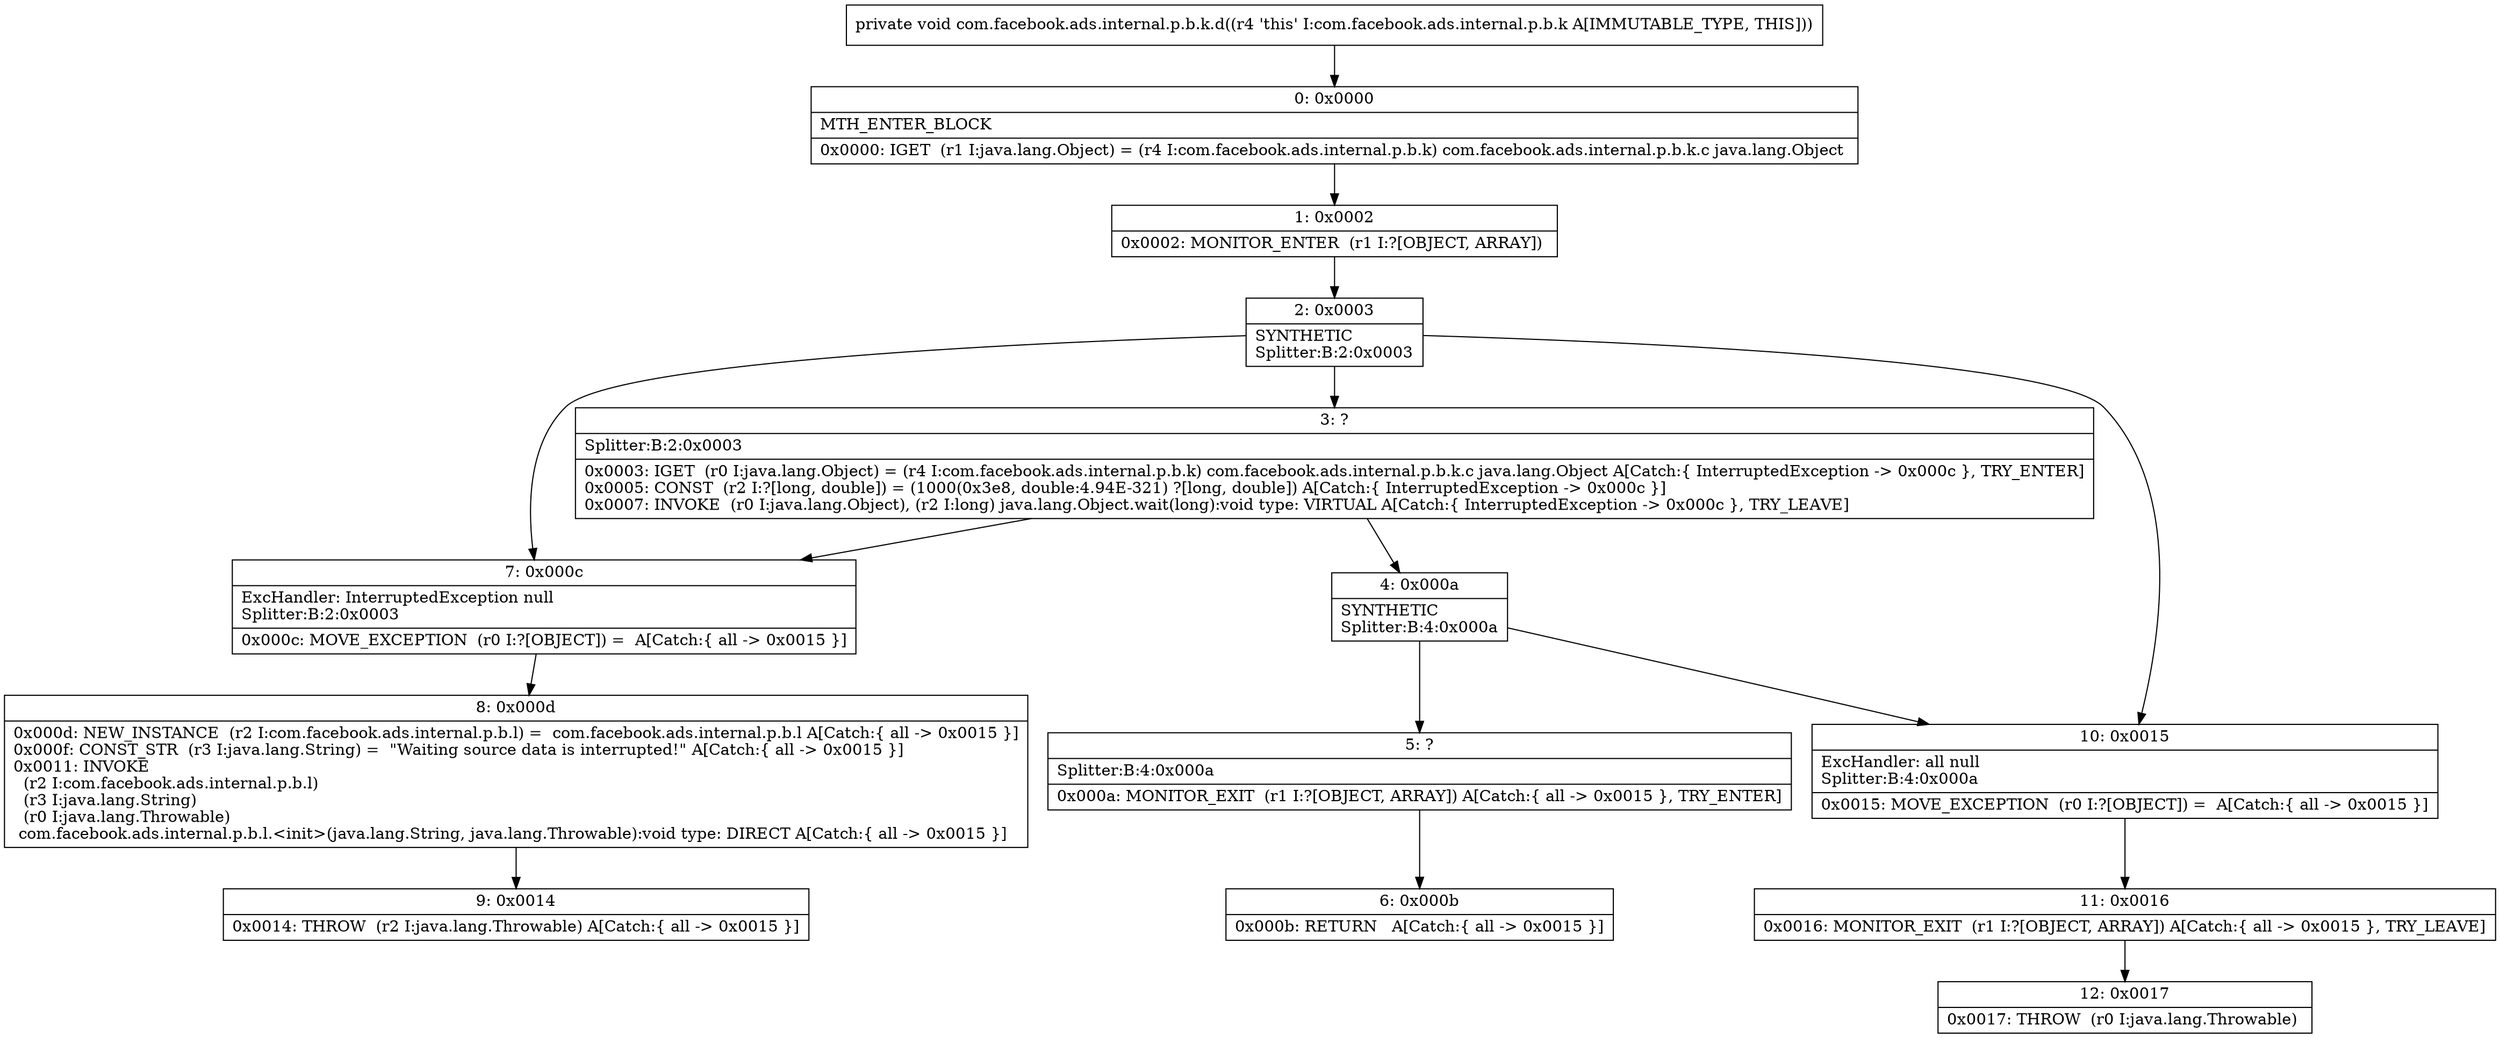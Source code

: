 digraph "CFG forcom.facebook.ads.internal.p.b.k.d()V" {
Node_0 [shape=record,label="{0\:\ 0x0000|MTH_ENTER_BLOCK\l|0x0000: IGET  (r1 I:java.lang.Object) = (r4 I:com.facebook.ads.internal.p.b.k) com.facebook.ads.internal.p.b.k.c java.lang.Object \l}"];
Node_1 [shape=record,label="{1\:\ 0x0002|0x0002: MONITOR_ENTER  (r1 I:?[OBJECT, ARRAY]) \l}"];
Node_2 [shape=record,label="{2\:\ 0x0003|SYNTHETIC\lSplitter:B:2:0x0003\l}"];
Node_3 [shape=record,label="{3\:\ ?|Splitter:B:2:0x0003\l|0x0003: IGET  (r0 I:java.lang.Object) = (r4 I:com.facebook.ads.internal.p.b.k) com.facebook.ads.internal.p.b.k.c java.lang.Object A[Catch:\{ InterruptedException \-\> 0x000c \}, TRY_ENTER]\l0x0005: CONST  (r2 I:?[long, double]) = (1000(0x3e8, double:4.94E\-321) ?[long, double]) A[Catch:\{ InterruptedException \-\> 0x000c \}]\l0x0007: INVOKE  (r0 I:java.lang.Object), (r2 I:long) java.lang.Object.wait(long):void type: VIRTUAL A[Catch:\{ InterruptedException \-\> 0x000c \}, TRY_LEAVE]\l}"];
Node_4 [shape=record,label="{4\:\ 0x000a|SYNTHETIC\lSplitter:B:4:0x000a\l}"];
Node_5 [shape=record,label="{5\:\ ?|Splitter:B:4:0x000a\l|0x000a: MONITOR_EXIT  (r1 I:?[OBJECT, ARRAY]) A[Catch:\{ all \-\> 0x0015 \}, TRY_ENTER]\l}"];
Node_6 [shape=record,label="{6\:\ 0x000b|0x000b: RETURN   A[Catch:\{ all \-\> 0x0015 \}]\l}"];
Node_7 [shape=record,label="{7\:\ 0x000c|ExcHandler: InterruptedException null\lSplitter:B:2:0x0003\l|0x000c: MOVE_EXCEPTION  (r0 I:?[OBJECT]) =  A[Catch:\{ all \-\> 0x0015 \}]\l}"];
Node_8 [shape=record,label="{8\:\ 0x000d|0x000d: NEW_INSTANCE  (r2 I:com.facebook.ads.internal.p.b.l) =  com.facebook.ads.internal.p.b.l A[Catch:\{ all \-\> 0x0015 \}]\l0x000f: CONST_STR  (r3 I:java.lang.String) =  \"Waiting source data is interrupted!\" A[Catch:\{ all \-\> 0x0015 \}]\l0x0011: INVOKE  \l  (r2 I:com.facebook.ads.internal.p.b.l)\l  (r3 I:java.lang.String)\l  (r0 I:java.lang.Throwable)\l com.facebook.ads.internal.p.b.l.\<init\>(java.lang.String, java.lang.Throwable):void type: DIRECT A[Catch:\{ all \-\> 0x0015 \}]\l}"];
Node_9 [shape=record,label="{9\:\ 0x0014|0x0014: THROW  (r2 I:java.lang.Throwable) A[Catch:\{ all \-\> 0x0015 \}]\l}"];
Node_10 [shape=record,label="{10\:\ 0x0015|ExcHandler: all null\lSplitter:B:4:0x000a\l|0x0015: MOVE_EXCEPTION  (r0 I:?[OBJECT]) =  A[Catch:\{ all \-\> 0x0015 \}]\l}"];
Node_11 [shape=record,label="{11\:\ 0x0016|0x0016: MONITOR_EXIT  (r1 I:?[OBJECT, ARRAY]) A[Catch:\{ all \-\> 0x0015 \}, TRY_LEAVE]\l}"];
Node_12 [shape=record,label="{12\:\ 0x0017|0x0017: THROW  (r0 I:java.lang.Throwable) \l}"];
MethodNode[shape=record,label="{private void com.facebook.ads.internal.p.b.k.d((r4 'this' I:com.facebook.ads.internal.p.b.k A[IMMUTABLE_TYPE, THIS])) }"];
MethodNode -> Node_0;
Node_0 -> Node_1;
Node_1 -> Node_2;
Node_2 -> Node_3;
Node_2 -> Node_7;
Node_2 -> Node_10;
Node_3 -> Node_4;
Node_3 -> Node_7;
Node_4 -> Node_5;
Node_4 -> Node_10;
Node_5 -> Node_6;
Node_7 -> Node_8;
Node_8 -> Node_9;
Node_10 -> Node_11;
Node_11 -> Node_12;
}

